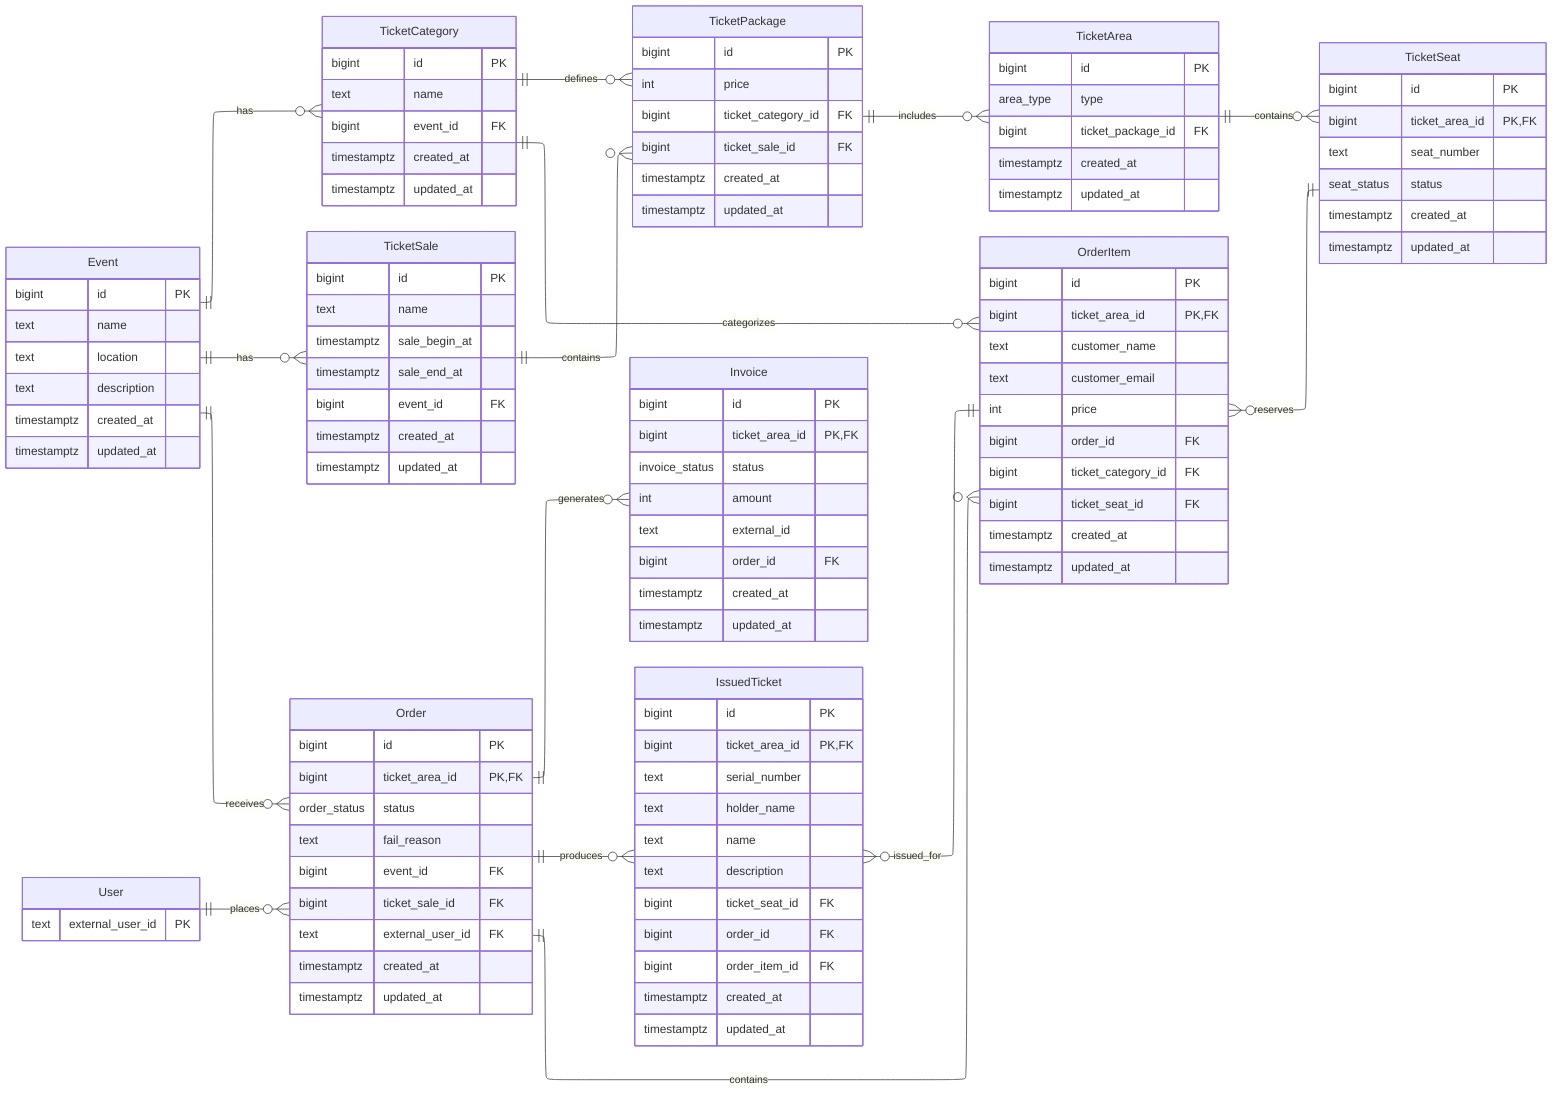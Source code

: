 ---
config:
  layout: elk
  theme: default
---
erDiagram
    direction LR
    Event {
        bigint id PK
        text name
        text location
        text description
        timestamptz created_at
        timestamptz updated_at
    }
    TicketCategory {
        bigint id PK
        text name
        bigint event_id FK
        timestamptz created_at
        timestamptz updated_at
    }
    TicketSale {
        bigint id PK
        text name
        timestamptz sale_begin_at
        timestamptz sale_end_at
        bigint event_id FK
        timestamptz created_at
        timestamptz updated_at
    }
    TicketPackage {
        bigint id PK
        int price
        bigint ticket_category_id FK
        bigint ticket_sale_id FK
        timestamptz created_at
        timestamptz updated_at
    }
    TicketArea {
        bigint id PK
        area_type type
        bigint ticket_package_id FK
        timestamptz created_at
        timestamptz updated_at
    }
    TicketSeat {
        bigint id PK
        bigint ticket_area_id PK, FK
        text seat_number
        seat_status status
        timestamptz created_at
        timestamptz updated_at
    }
    User {
        text external_user_id PK
    }
    Order {
        bigint id PK
        bigint ticket_area_id PK, FK
        order_status status
        text fail_reason
        bigint event_id FK
        bigint ticket_sale_id FK
        text external_user_id FK
        timestamptz created_at
        timestamptz updated_at
    }
    OrderItem {
        bigint id PK
        bigint ticket_area_id PK, FK
        text customer_name
        text customer_email
        int price
        bigint order_id FK
        bigint ticket_category_id FK
        bigint ticket_seat_id FK
        timestamptz created_at
        timestamptz updated_at
    }
    Invoice {
        bigint id PK
        bigint ticket_area_id PK, FK
        invoice_status status
        int amount
        text external_id
        bigint order_id FK
        timestamptz created_at
        timestamptz updated_at
    }
    IssuedTicket {
        bigint id PK
        bigint ticket_area_id PK, FK
        text serial_number
        text holder_name
        text name
        text description
        bigint ticket_seat_id FK
        bigint order_id FK
        bigint order_item_id FK
        timestamptz created_at
        timestamptz updated_at
    }
    
    Event ||--o{ TicketCategory : "has"
    Event ||--o{ TicketSale : "has"
    Event ||--o{ Order : "receives"
    User ||--o{ Order : "places"
    TicketSale ||--o{ TicketPackage : "contains"
    TicketCategory ||--o{ TicketPackage : "defines"
    TicketPackage ||--o{ TicketArea : "includes"
    TicketArea ||--o{ TicketSeat : "contains"
    Order ||--o{ OrderItem : "contains"
    Order ||--o{ Invoice : "generates"
    Order ||--o{ IssuedTicket : "produces"
    OrderItem }o--|| TicketSeat : "reserves"
    IssuedTicket }o--|| OrderItem : "issued_for"
    TicketCategory ||--o{ OrderItem : "categorizes"